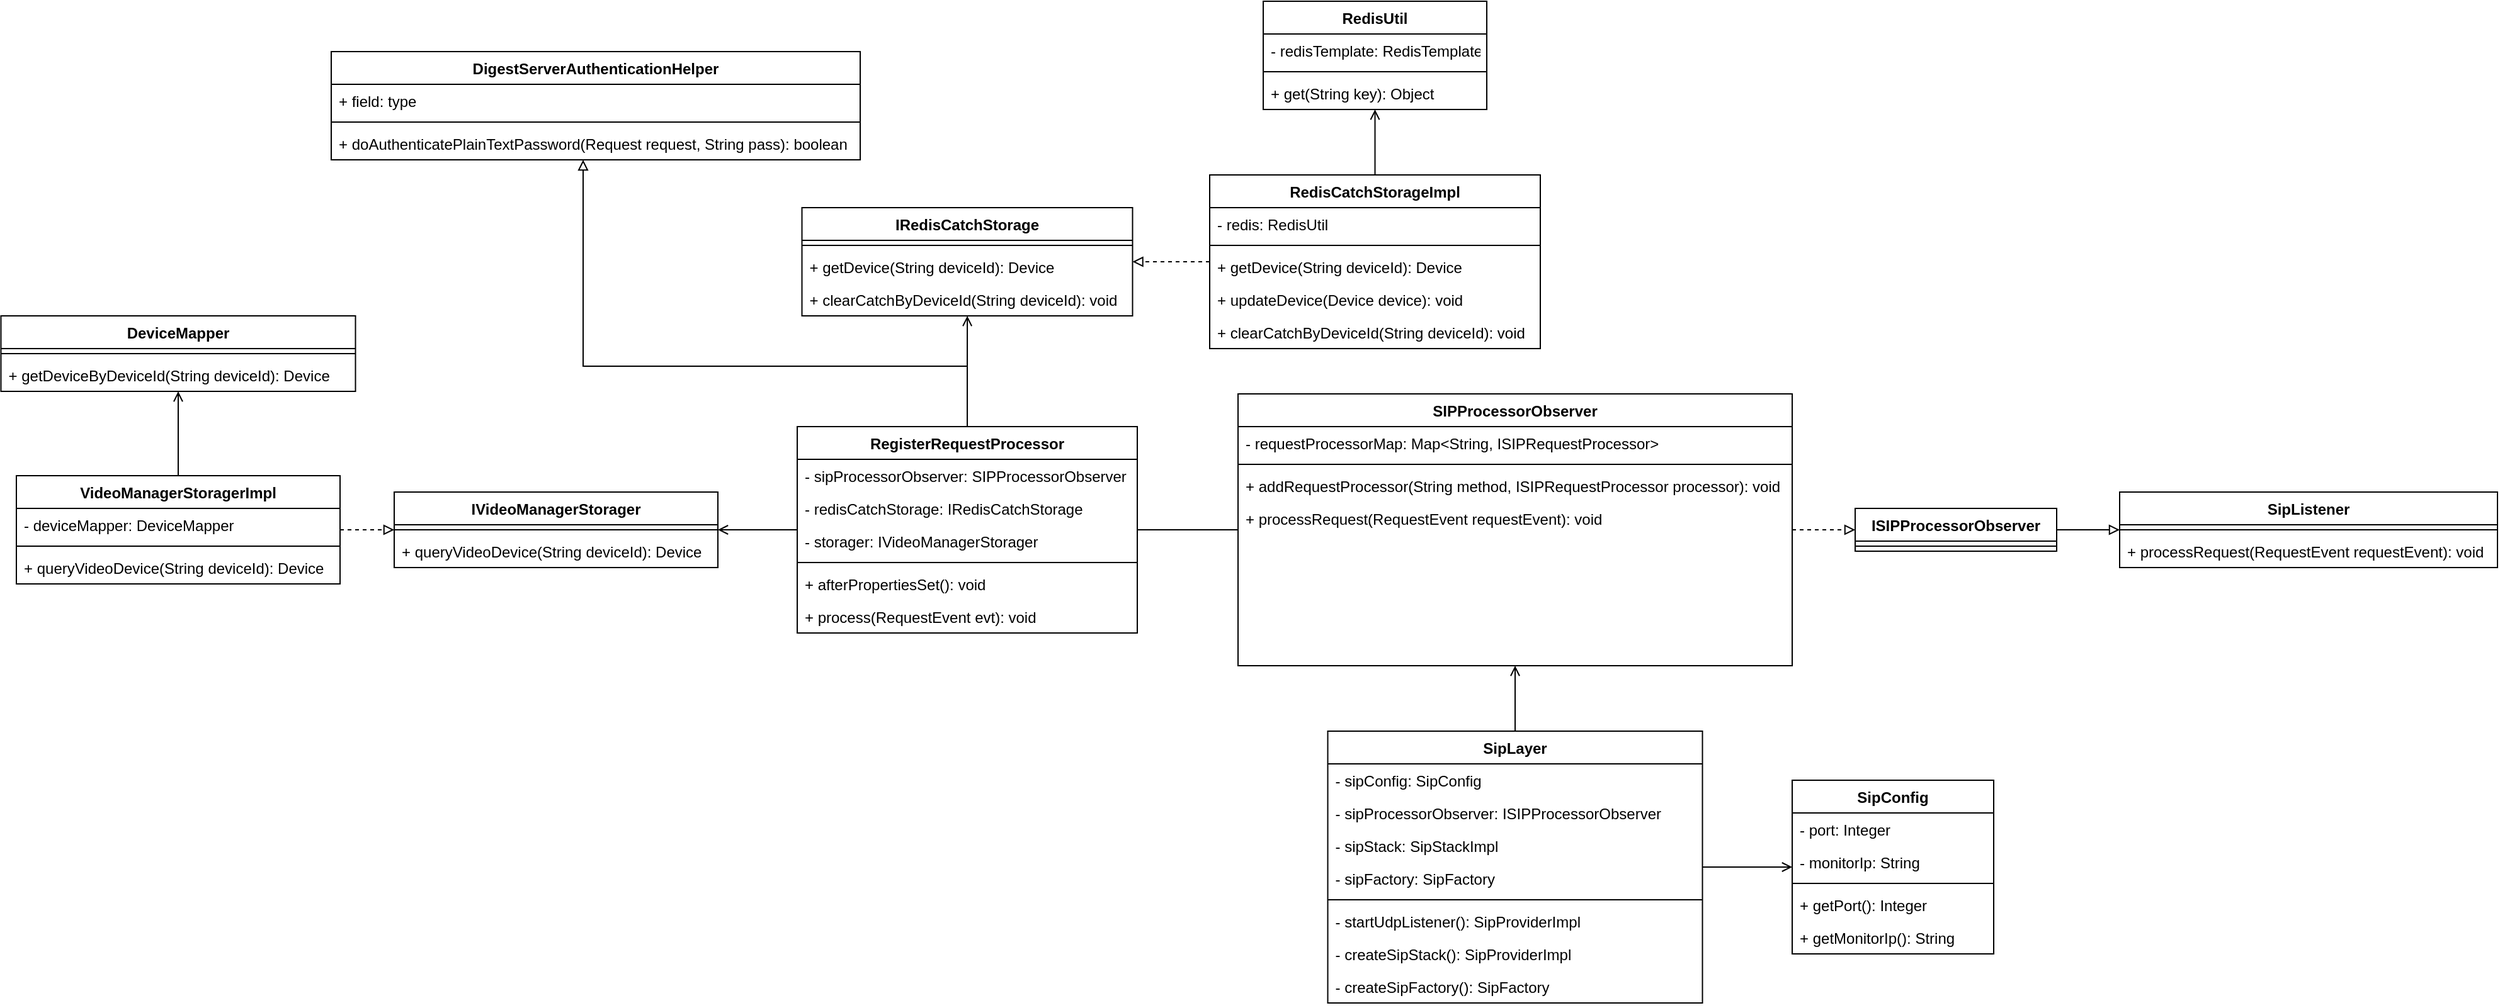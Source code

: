<mxfile version="17.4.6" type="github">
  <diagram id="C5RBs43oDa-KdzZeNtuy" name="Page-1">
    <mxGraphModel dx="2858" dy="1133" grid="1" gridSize="10" guides="1" tooltips="1" connect="1" arrows="1" fold="1" page="1" pageScale="1" pageWidth="827" pageHeight="1169" math="0" shadow="0">
      <root>
        <mxCell id="WIyWlLk6GJQsqaUBKTNV-0" />
        <mxCell id="WIyWlLk6GJQsqaUBKTNV-1" parent="WIyWlLk6GJQsqaUBKTNV-0" />
        <mxCell id="D6CzbZ3rq5XKeNRT8dIp-10" value="" style="rounded=0;orthogonalLoop=1;jettySize=auto;html=1;endArrow=none;endFill=0;" parent="WIyWlLk6GJQsqaUBKTNV-1" source="zkfFHV4jXpPFQw0GAbJ--6" target="zkfFHV4jXpPFQw0GAbJ--17" edge="1">
          <mxGeometry relative="1" as="geometry">
            <mxPoint x="500" y="449" as="targetPoint" />
          </mxGeometry>
        </mxCell>
        <mxCell id="8l0POw9a9XN2v9vfxGmJ-6" value="" style="edgeStyle=orthogonalEdgeStyle;rounded=0;orthogonalLoop=1;jettySize=auto;html=1;endArrow=open;endFill=0;" edge="1" parent="WIyWlLk6GJQsqaUBKTNV-1" source="zkfFHV4jXpPFQw0GAbJ--6" target="8l0POw9a9XN2v9vfxGmJ-1">
          <mxGeometry relative="1" as="geometry">
            <mxPoint x="165" y="260" as="targetPoint" />
          </mxGeometry>
        </mxCell>
        <mxCell id="8l0POw9a9XN2v9vfxGmJ-22" value="" style="edgeStyle=none;rounded=0;orthogonalLoop=1;jettySize=auto;html=1;endArrow=open;endFill=0;" edge="1" parent="WIyWlLk6GJQsqaUBKTNV-1" source="zkfFHV4jXpPFQw0GAbJ--6" target="8l0POw9a9XN2v9vfxGmJ-23">
          <mxGeometry relative="1" as="geometry">
            <mxPoint x="-128" y="438" as="targetPoint" />
          </mxGeometry>
        </mxCell>
        <mxCell id="8l0POw9a9XN2v9vfxGmJ-54" value="" style="rounded=0;orthogonalLoop=1;jettySize=auto;html=1;endArrow=block;endFill=0;edgeStyle=orthogonalEdgeStyle;" edge="1" parent="WIyWlLk6GJQsqaUBKTNV-1" source="zkfFHV4jXpPFQw0GAbJ--6" target="8l0POw9a9XN2v9vfxGmJ-50">
          <mxGeometry relative="1" as="geometry">
            <mxPoint x="-120" y="210" as="targetPoint" />
            <Array as="points">
              <mxPoint x="165" y="320" />
              <mxPoint x="-140" y="320" />
            </Array>
          </mxGeometry>
        </mxCell>
        <mxCell id="zkfFHV4jXpPFQw0GAbJ--6" value="RegisterRequestProcessor" style="swimlane;fontStyle=1;align=center;verticalAlign=top;childLayout=stackLayout;horizontal=1;startSize=26;horizontalStack=0;resizeParent=1;resizeLast=0;collapsible=1;marginBottom=0;rounded=0;shadow=0;strokeWidth=1;" parent="WIyWlLk6GJQsqaUBKTNV-1" vertex="1">
          <mxGeometry x="30" y="368" width="270" height="164" as="geometry">
            <mxRectangle x="130" y="380" width="160" height="26" as="alternateBounds" />
          </mxGeometry>
        </mxCell>
        <mxCell id="zkfFHV4jXpPFQw0GAbJ--7" value="- sipProcessorObserver: SIPProcessorObserver" style="text;align=left;verticalAlign=top;spacingLeft=4;spacingRight=4;overflow=hidden;rotatable=0;points=[[0,0.5],[1,0.5]];portConstraint=eastwest;" parent="zkfFHV4jXpPFQw0GAbJ--6" vertex="1">
          <mxGeometry y="26" width="270" height="26" as="geometry" />
        </mxCell>
        <mxCell id="8l0POw9a9XN2v9vfxGmJ-0" value="- redisCatchStorage: IRedisCatchStorage" style="text;align=left;verticalAlign=top;spacingLeft=4;spacingRight=4;overflow=hidden;rotatable=0;points=[[0,0.5],[1,0.5]];portConstraint=eastwest;" vertex="1" parent="zkfFHV4jXpPFQw0GAbJ--6">
          <mxGeometry y="52" width="270" height="26" as="geometry" />
        </mxCell>
        <mxCell id="8l0POw9a9XN2v9vfxGmJ-29" value="- storager: IVideoManagerStorager" style="text;align=left;verticalAlign=top;spacingLeft=4;spacingRight=4;overflow=hidden;rotatable=0;points=[[0,0.5],[1,0.5]];portConstraint=eastwest;" vertex="1" parent="zkfFHV4jXpPFQw0GAbJ--6">
          <mxGeometry y="78" width="270" height="26" as="geometry" />
        </mxCell>
        <mxCell id="zkfFHV4jXpPFQw0GAbJ--9" value="" style="line;html=1;strokeWidth=1;align=left;verticalAlign=middle;spacingTop=-1;spacingLeft=3;spacingRight=3;rotatable=0;labelPosition=right;points=[];portConstraint=eastwest;" parent="zkfFHV4jXpPFQw0GAbJ--6" vertex="1">
          <mxGeometry y="104" width="270" height="8" as="geometry" />
        </mxCell>
        <mxCell id="zkfFHV4jXpPFQw0GAbJ--11" value="+ afterPropertiesSet(): void" style="text;align=left;verticalAlign=top;spacingLeft=4;spacingRight=4;overflow=hidden;rotatable=0;points=[[0,0.5],[1,0.5]];portConstraint=eastwest;" parent="zkfFHV4jXpPFQw0GAbJ--6" vertex="1">
          <mxGeometry y="112" width="270" height="26" as="geometry" />
        </mxCell>
        <mxCell id="D6CzbZ3rq5XKeNRT8dIp-11" value="+ process(RequestEvent evt): void" style="text;align=left;verticalAlign=top;spacingLeft=4;spacingRight=4;overflow=hidden;rotatable=0;points=[[0,0.5],[1,0.5]];portConstraint=eastwest;" parent="zkfFHV4jXpPFQw0GAbJ--6" vertex="1">
          <mxGeometry y="138" width="270" height="26" as="geometry" />
        </mxCell>
        <mxCell id="D6CzbZ3rq5XKeNRT8dIp-21" value="" style="edgeStyle=none;rounded=0;orthogonalLoop=1;jettySize=auto;html=1;endArrow=block;endFill=0;dashed=1;" parent="WIyWlLk6GJQsqaUBKTNV-1" source="zkfFHV4jXpPFQw0GAbJ--17" target="D6CzbZ3rq5XKeNRT8dIp-44" edge="1">
          <mxGeometry relative="1" as="geometry">
            <mxPoint x="890" y="450" as="targetPoint" />
          </mxGeometry>
        </mxCell>
        <mxCell id="zkfFHV4jXpPFQw0GAbJ--17" value="SIPProcessorObserver" style="swimlane;fontStyle=1;align=center;verticalAlign=top;childLayout=stackLayout;horizontal=1;startSize=26;horizontalStack=0;resizeParent=1;resizeLast=0;collapsible=1;marginBottom=0;rounded=0;shadow=0;strokeWidth=1;" parent="WIyWlLk6GJQsqaUBKTNV-1" vertex="1">
          <mxGeometry x="380" y="342" width="440" height="216" as="geometry">
            <mxRectangle x="550" y="140" width="160" height="26" as="alternateBounds" />
          </mxGeometry>
        </mxCell>
        <mxCell id="zkfFHV4jXpPFQw0GAbJ--18" value="- requestProcessorMap: Map&lt;String, ISIPRequestProcessor&gt;" style="text;align=left;verticalAlign=top;spacingLeft=4;spacingRight=4;overflow=hidden;rotatable=0;points=[[0,0.5],[1,0.5]];portConstraint=eastwest;" parent="zkfFHV4jXpPFQw0GAbJ--17" vertex="1">
          <mxGeometry y="26" width="440" height="26" as="geometry" />
        </mxCell>
        <mxCell id="zkfFHV4jXpPFQw0GAbJ--23" value="" style="line;html=1;strokeWidth=1;align=left;verticalAlign=middle;spacingTop=-1;spacingLeft=3;spacingRight=3;rotatable=0;labelPosition=right;points=[];portConstraint=eastwest;" parent="zkfFHV4jXpPFQw0GAbJ--17" vertex="1">
          <mxGeometry y="52" width="440" height="8" as="geometry" />
        </mxCell>
        <mxCell id="zkfFHV4jXpPFQw0GAbJ--24" value="+ addRequestProcessor(String method, ISIPRequestProcessor processor): void" style="text;align=left;verticalAlign=top;spacingLeft=4;spacingRight=4;overflow=hidden;rotatable=0;points=[[0,0.5],[1,0.5]];portConstraint=eastwest;" parent="zkfFHV4jXpPFQw0GAbJ--17" vertex="1">
          <mxGeometry y="60" width="440" height="26" as="geometry" />
        </mxCell>
        <mxCell id="D6CzbZ3rq5XKeNRT8dIp-15" value="+ processRequest(RequestEvent requestEvent): void" style="text;align=left;verticalAlign=top;spacingLeft=4;spacingRight=4;overflow=hidden;rotatable=0;points=[[0,0.5],[1,0.5]];portConstraint=eastwest;" parent="zkfFHV4jXpPFQw0GAbJ--17" vertex="1">
          <mxGeometry y="86" width="440" height="26" as="geometry" />
        </mxCell>
        <mxCell id="D6CzbZ3rq5XKeNRT8dIp-24" value="" style="edgeStyle=none;rounded=0;orthogonalLoop=1;jettySize=auto;html=1;endArrow=block;endFill=0;" parent="WIyWlLk6GJQsqaUBKTNV-1" source="D6CzbZ3rq5XKeNRT8dIp-44" target="D6CzbZ3rq5XKeNRT8dIp-33" edge="1">
          <mxGeometry relative="1" as="geometry">
            <mxPoint x="1090" y="549" as="sourcePoint" />
            <mxPoint x="1230" y="450" as="targetPoint" />
          </mxGeometry>
        </mxCell>
        <mxCell id="D6CzbZ3rq5XKeNRT8dIp-33" value="SipListener" style="swimlane;fontStyle=1;align=center;verticalAlign=top;childLayout=stackLayout;horizontal=1;startSize=26;horizontalStack=0;resizeParent=1;resizeParentMax=0;resizeLast=0;collapsible=1;marginBottom=0;" parent="WIyWlLk6GJQsqaUBKTNV-1" vertex="1">
          <mxGeometry x="1080" y="420" width="300" height="60" as="geometry" />
        </mxCell>
        <mxCell id="D6CzbZ3rq5XKeNRT8dIp-35" value="" style="line;strokeWidth=1;fillColor=none;align=left;verticalAlign=middle;spacingTop=-1;spacingLeft=3;spacingRight=3;rotatable=0;labelPosition=right;points=[];portConstraint=eastwest;" parent="D6CzbZ3rq5XKeNRT8dIp-33" vertex="1">
          <mxGeometry y="26" width="300" height="8" as="geometry" />
        </mxCell>
        <mxCell id="D6CzbZ3rq5XKeNRT8dIp-36" value="+ processRequest(RequestEvent requestEvent): void" style="text;strokeColor=none;fillColor=none;align=left;verticalAlign=top;spacingLeft=4;spacingRight=4;overflow=hidden;rotatable=0;points=[[0,0.5],[1,0.5]];portConstraint=eastwest;" parent="D6CzbZ3rq5XKeNRT8dIp-33" vertex="1">
          <mxGeometry y="34" width="300" height="26" as="geometry" />
        </mxCell>
        <mxCell id="D6CzbZ3rq5XKeNRT8dIp-44" value="ISIPProcessorObserver" style="swimlane;fontStyle=1;align=center;verticalAlign=top;childLayout=stackLayout;horizontal=1;startSize=26;horizontalStack=0;resizeParent=1;resizeParentMax=0;resizeLast=0;collapsible=1;marginBottom=0;" parent="WIyWlLk6GJQsqaUBKTNV-1" vertex="1">
          <mxGeometry x="870" y="433" width="160" height="34" as="geometry" />
        </mxCell>
        <mxCell id="D6CzbZ3rq5XKeNRT8dIp-46" value="" style="line;strokeWidth=1;fillColor=none;align=left;verticalAlign=middle;spacingTop=-1;spacingLeft=3;spacingRight=3;rotatable=0;labelPosition=right;points=[];portConstraint=eastwest;" parent="D6CzbZ3rq5XKeNRT8dIp-44" vertex="1">
          <mxGeometry y="26" width="160" height="8" as="geometry" />
        </mxCell>
        <mxCell id="vsLsCilXO2FwELSgvoOJ-0" value="" style="rounded=0;orthogonalLoop=1;jettySize=auto;html=1;endArrow=open;endFill=0;entryX=0.5;entryY=1;entryDx=0;entryDy=0;exitX=0.5;exitY=0;exitDx=0;exitDy=0;" parent="WIyWlLk6GJQsqaUBKTNV-1" source="vsLsCilXO2FwELSgvoOJ-1" target="zkfFHV4jXpPFQw0GAbJ--17" edge="1">
          <mxGeometry relative="1" as="geometry">
            <mxPoint x="599.5" y="620" as="targetPoint" />
            <mxPoint x="600" y="640" as="sourcePoint" />
          </mxGeometry>
        </mxCell>
        <mxCell id="vsLsCilXO2FwELSgvoOJ-1" value="SipLayer" style="swimlane;fontStyle=1;align=center;verticalAlign=top;childLayout=stackLayout;horizontal=1;startSize=26;horizontalStack=0;resizeParent=1;resizeParentMax=0;resizeLast=0;collapsible=1;marginBottom=0;" parent="WIyWlLk6GJQsqaUBKTNV-1" vertex="1">
          <mxGeometry x="451.25" y="610" width="297.5" height="216" as="geometry">
            <mxRectangle x="462.5" y="610" width="80" height="26" as="alternateBounds" />
          </mxGeometry>
        </mxCell>
        <mxCell id="vsLsCilXO2FwELSgvoOJ-7" value="- sipConfig: SipConfig" style="text;align=left;verticalAlign=top;spacingLeft=4;spacingRight=4;overflow=hidden;rotatable=0;points=[[0,0.5],[1,0.5]];portConstraint=eastwest;" parent="vsLsCilXO2FwELSgvoOJ-1" vertex="1">
          <mxGeometry y="26" width="297.5" height="26" as="geometry" />
        </mxCell>
        <mxCell id="vsLsCilXO2FwELSgvoOJ-2" value="- sipProcessorObserver: ISIPProcessorObserver" style="text;strokeColor=none;fillColor=none;align=left;verticalAlign=top;spacingLeft=4;spacingRight=4;overflow=hidden;rotatable=0;points=[[0,0.5],[1,0.5]];portConstraint=eastwest;" parent="vsLsCilXO2FwELSgvoOJ-1" vertex="1">
          <mxGeometry y="52" width="297.5" height="26" as="geometry" />
        </mxCell>
        <mxCell id="vsLsCilXO2FwELSgvoOJ-16" value="- sipStack: SipStackImpl" style="text;strokeColor=none;fillColor=none;align=left;verticalAlign=top;spacingLeft=4;spacingRight=4;overflow=hidden;rotatable=0;points=[[0,0.5],[1,0.5]];portConstraint=eastwest;" parent="vsLsCilXO2FwELSgvoOJ-1" vertex="1">
          <mxGeometry y="78" width="297.5" height="26" as="geometry" />
        </mxCell>
        <mxCell id="vsLsCilXO2FwELSgvoOJ-18" value="- sipFactory: SipFactory" style="text;strokeColor=none;fillColor=none;align=left;verticalAlign=top;spacingLeft=4;spacingRight=4;overflow=hidden;rotatable=0;points=[[0,0.5],[1,0.5]];portConstraint=eastwest;" parent="vsLsCilXO2FwELSgvoOJ-1" vertex="1">
          <mxGeometry y="104" width="297.5" height="26" as="geometry" />
        </mxCell>
        <mxCell id="vsLsCilXO2FwELSgvoOJ-3" value="" style="line;strokeWidth=1;fillColor=none;align=left;verticalAlign=middle;spacingTop=-1;spacingLeft=3;spacingRight=3;rotatable=0;labelPosition=right;points=[];portConstraint=eastwest;" parent="vsLsCilXO2FwELSgvoOJ-1" vertex="1">
          <mxGeometry y="130" width="297.5" height="8" as="geometry" />
        </mxCell>
        <mxCell id="vsLsCilXO2FwELSgvoOJ-4" value="- startUdpListener(): SipProviderImpl" style="text;strokeColor=none;fillColor=none;align=left;verticalAlign=top;spacingLeft=4;spacingRight=4;overflow=hidden;rotatable=0;points=[[0,0.5],[1,0.5]];portConstraint=eastwest;" parent="vsLsCilXO2FwELSgvoOJ-1" vertex="1">
          <mxGeometry y="138" width="297.5" height="26" as="geometry" />
        </mxCell>
        <mxCell id="vsLsCilXO2FwELSgvoOJ-15" value="- createSipStack(): SipProviderImpl" style="text;strokeColor=none;fillColor=none;align=left;verticalAlign=top;spacingLeft=4;spacingRight=4;overflow=hidden;rotatable=0;points=[[0,0.5],[1,0.5]];portConstraint=eastwest;" parent="vsLsCilXO2FwELSgvoOJ-1" vertex="1">
          <mxGeometry y="164" width="297.5" height="26" as="geometry" />
        </mxCell>
        <mxCell id="vsLsCilXO2FwELSgvoOJ-17" value="- createSipFactory(): SipFactory" style="text;strokeColor=none;fillColor=none;align=left;verticalAlign=top;spacingLeft=4;spacingRight=4;overflow=hidden;rotatable=0;points=[[0,0.5],[1,0.5]];portConstraint=eastwest;" parent="vsLsCilXO2FwELSgvoOJ-1" vertex="1">
          <mxGeometry y="190" width="297.5" height="26" as="geometry" />
        </mxCell>
        <mxCell id="vsLsCilXO2FwELSgvoOJ-8" value="" style="rounded=0;orthogonalLoop=1;jettySize=auto;html=1;endArrow=open;endFill=0;" parent="WIyWlLk6GJQsqaUBKTNV-1" source="vsLsCilXO2FwELSgvoOJ-1" target="vsLsCilXO2FwELSgvoOJ-9" edge="1">
          <mxGeometry relative="1" as="geometry">
            <mxPoint x="810" y="667" as="targetPoint" />
            <mxPoint x="780" y="666.5" as="sourcePoint" />
          </mxGeometry>
        </mxCell>
        <mxCell id="vsLsCilXO2FwELSgvoOJ-9" value="SipConfig" style="swimlane;fontStyle=1;align=center;verticalAlign=top;childLayout=stackLayout;horizontal=1;startSize=26;horizontalStack=0;resizeParent=1;resizeParentMax=0;resizeLast=0;collapsible=1;marginBottom=0;" parent="WIyWlLk6GJQsqaUBKTNV-1" vertex="1">
          <mxGeometry x="820" y="649" width="160" height="138" as="geometry" />
        </mxCell>
        <mxCell id="vsLsCilXO2FwELSgvoOJ-10" value="- port: Integer" style="text;strokeColor=none;fillColor=none;align=left;verticalAlign=top;spacingLeft=4;spacingRight=4;overflow=hidden;rotatable=0;points=[[0,0.5],[1,0.5]];portConstraint=eastwest;" parent="vsLsCilXO2FwELSgvoOJ-9" vertex="1">
          <mxGeometry y="26" width="160" height="26" as="geometry" />
        </mxCell>
        <mxCell id="vsLsCilXO2FwELSgvoOJ-14" value="- monitorIp: String" style="text;strokeColor=none;fillColor=none;align=left;verticalAlign=top;spacingLeft=4;spacingRight=4;overflow=hidden;rotatable=0;points=[[0,0.5],[1,0.5]];portConstraint=eastwest;" parent="vsLsCilXO2FwELSgvoOJ-9" vertex="1">
          <mxGeometry y="52" width="160" height="26" as="geometry" />
        </mxCell>
        <mxCell id="vsLsCilXO2FwELSgvoOJ-11" value="" style="line;strokeWidth=1;fillColor=none;align=left;verticalAlign=middle;spacingTop=-1;spacingLeft=3;spacingRight=3;rotatable=0;labelPosition=right;points=[];portConstraint=eastwest;" parent="vsLsCilXO2FwELSgvoOJ-9" vertex="1">
          <mxGeometry y="78" width="160" height="8" as="geometry" />
        </mxCell>
        <mxCell id="vsLsCilXO2FwELSgvoOJ-12" value="+ getPort(): Integer" style="text;strokeColor=none;fillColor=none;align=left;verticalAlign=top;spacingLeft=4;spacingRight=4;overflow=hidden;rotatable=0;points=[[0,0.5],[1,0.5]];portConstraint=eastwest;" parent="vsLsCilXO2FwELSgvoOJ-9" vertex="1">
          <mxGeometry y="86" width="160" height="26" as="geometry" />
        </mxCell>
        <mxCell id="vsLsCilXO2FwELSgvoOJ-13" value="+ getMonitorIp(): String" style="text;strokeColor=none;fillColor=none;align=left;verticalAlign=top;spacingLeft=4;spacingRight=4;overflow=hidden;rotatable=0;points=[[0,0.5],[1,0.5]];portConstraint=eastwest;" parent="vsLsCilXO2FwELSgvoOJ-9" vertex="1">
          <mxGeometry y="112" width="160" height="26" as="geometry" />
        </mxCell>
        <mxCell id="8l0POw9a9XN2v9vfxGmJ-1" value="IRedisCatchStorage" style="swimlane;fontStyle=1;align=center;verticalAlign=top;childLayout=stackLayout;horizontal=1;startSize=26;horizontalStack=0;resizeParent=1;resizeParentMax=0;resizeLast=0;collapsible=1;marginBottom=0;" vertex="1" parent="WIyWlLk6GJQsqaUBKTNV-1">
          <mxGeometry x="33.75" y="194" width="262.5" height="86" as="geometry" />
        </mxCell>
        <mxCell id="8l0POw9a9XN2v9vfxGmJ-3" value="" style="line;strokeWidth=1;fillColor=none;align=left;verticalAlign=middle;spacingTop=-1;spacingLeft=3;spacingRight=3;rotatable=0;labelPosition=right;points=[];portConstraint=eastwest;" vertex="1" parent="8l0POw9a9XN2v9vfxGmJ-1">
          <mxGeometry y="26" width="262.5" height="8" as="geometry" />
        </mxCell>
        <mxCell id="8l0POw9a9XN2v9vfxGmJ-4" value="+ getDevice(String deviceId): Device" style="text;strokeColor=none;fillColor=none;align=left;verticalAlign=top;spacingLeft=4;spacingRight=4;overflow=hidden;rotatable=0;points=[[0,0.5],[1,0.5]];portConstraint=eastwest;" vertex="1" parent="8l0POw9a9XN2v9vfxGmJ-1">
          <mxGeometry y="34" width="262.5" height="26" as="geometry" />
        </mxCell>
        <mxCell id="8l0POw9a9XN2v9vfxGmJ-47" value="+ clearCatchByDeviceId(String deviceId): void" style="text;strokeColor=none;fillColor=none;align=left;verticalAlign=top;spacingLeft=4;spacingRight=4;overflow=hidden;rotatable=0;points=[[0,0.5],[1,0.5]];portConstraint=eastwest;" vertex="1" parent="8l0POw9a9XN2v9vfxGmJ-1">
          <mxGeometry y="60" width="262.5" height="26" as="geometry" />
        </mxCell>
        <mxCell id="8l0POw9a9XN2v9vfxGmJ-13" value="" style="edgeStyle=none;rounded=0;orthogonalLoop=1;jettySize=auto;html=1;endArrow=open;endFill=0;" edge="1" parent="WIyWlLk6GJQsqaUBKTNV-1" source="8l0POw9a9XN2v9vfxGmJ-7" target="8l0POw9a9XN2v9vfxGmJ-14">
          <mxGeometry relative="1" as="geometry">
            <mxPoint x="455" y="170" as="targetPoint" />
          </mxGeometry>
        </mxCell>
        <mxCell id="8l0POw9a9XN2v9vfxGmJ-7" value="RedisCatchStorageImpl" style="swimlane;fontStyle=1;align=center;verticalAlign=top;childLayout=stackLayout;horizontal=1;startSize=26;horizontalStack=0;resizeParent=1;resizeParentMax=0;resizeLast=0;collapsible=1;marginBottom=0;" vertex="1" parent="WIyWlLk6GJQsqaUBKTNV-1">
          <mxGeometry x="357.5" y="168" width="262.5" height="138" as="geometry" />
        </mxCell>
        <mxCell id="8l0POw9a9XN2v9vfxGmJ-8" value="- redis: RedisUtil" style="text;strokeColor=none;fillColor=none;align=left;verticalAlign=top;spacingLeft=4;spacingRight=4;overflow=hidden;rotatable=0;points=[[0,0.5],[1,0.5]];portConstraint=eastwest;" vertex="1" parent="8l0POw9a9XN2v9vfxGmJ-7">
          <mxGeometry y="26" width="262.5" height="26" as="geometry" />
        </mxCell>
        <mxCell id="8l0POw9a9XN2v9vfxGmJ-9" value="" style="line;strokeWidth=1;fillColor=none;align=left;verticalAlign=middle;spacingTop=-1;spacingLeft=3;spacingRight=3;rotatable=0;labelPosition=right;points=[];portConstraint=eastwest;" vertex="1" parent="8l0POw9a9XN2v9vfxGmJ-7">
          <mxGeometry y="52" width="262.5" height="8" as="geometry" />
        </mxCell>
        <mxCell id="8l0POw9a9XN2v9vfxGmJ-10" value="+ getDevice(String deviceId): Device" style="text;strokeColor=none;fillColor=none;align=left;verticalAlign=top;spacingLeft=4;spacingRight=4;overflow=hidden;rotatable=0;points=[[0,0.5],[1,0.5]];portConstraint=eastwest;" vertex="1" parent="8l0POw9a9XN2v9vfxGmJ-7">
          <mxGeometry y="60" width="262.5" height="26" as="geometry" />
        </mxCell>
        <mxCell id="8l0POw9a9XN2v9vfxGmJ-18" value="+ updateDevice(Device device): void" style="text;strokeColor=none;fillColor=none;align=left;verticalAlign=top;spacingLeft=4;spacingRight=4;overflow=hidden;rotatable=0;points=[[0,0.5],[1,0.5]];portConstraint=eastwest;" vertex="1" parent="8l0POw9a9XN2v9vfxGmJ-7">
          <mxGeometry y="86" width="262.5" height="26" as="geometry" />
        </mxCell>
        <mxCell id="8l0POw9a9XN2v9vfxGmJ-48" value="+ clearCatchByDeviceId(String deviceId): void" style="text;strokeColor=none;fillColor=none;align=left;verticalAlign=top;spacingLeft=4;spacingRight=4;overflow=hidden;rotatable=0;points=[[0,0.5],[1,0.5]];portConstraint=eastwest;" vertex="1" parent="8l0POw9a9XN2v9vfxGmJ-7">
          <mxGeometry y="112" width="262.5" height="26" as="geometry" />
        </mxCell>
        <mxCell id="8l0POw9a9XN2v9vfxGmJ-11" style="rounded=0;orthogonalLoop=1;jettySize=auto;html=1;endArrow=block;endFill=0;dashed=1;" edge="1" parent="WIyWlLk6GJQsqaUBKTNV-1" source="8l0POw9a9XN2v9vfxGmJ-7" target="8l0POw9a9XN2v9vfxGmJ-1">
          <mxGeometry relative="1" as="geometry">
            <mxPoint x="300" y="253" as="sourcePoint" />
            <mxPoint x="270" y="269" as="targetPoint" />
          </mxGeometry>
        </mxCell>
        <mxCell id="8l0POw9a9XN2v9vfxGmJ-14" value="RedisUtil" style="swimlane;fontStyle=1;align=center;verticalAlign=top;childLayout=stackLayout;horizontal=1;startSize=26;horizontalStack=0;resizeParent=1;resizeParentMax=0;resizeLast=0;collapsible=1;marginBottom=0;" vertex="1" parent="WIyWlLk6GJQsqaUBKTNV-1">
          <mxGeometry x="400" y="30" width="177.5" height="86" as="geometry" />
        </mxCell>
        <mxCell id="8l0POw9a9XN2v9vfxGmJ-15" value="- redisTemplate: RedisTemplate" style="text;strokeColor=none;fillColor=none;align=left;verticalAlign=top;spacingLeft=4;spacingRight=4;overflow=hidden;rotatable=0;points=[[0,0.5],[1,0.5]];portConstraint=eastwest;" vertex="1" parent="8l0POw9a9XN2v9vfxGmJ-14">
          <mxGeometry y="26" width="177.5" height="26" as="geometry" />
        </mxCell>
        <mxCell id="8l0POw9a9XN2v9vfxGmJ-16" value="" style="line;strokeWidth=1;fillColor=none;align=left;verticalAlign=middle;spacingTop=-1;spacingLeft=3;spacingRight=3;rotatable=0;labelPosition=right;points=[];portConstraint=eastwest;" vertex="1" parent="8l0POw9a9XN2v9vfxGmJ-14">
          <mxGeometry y="52" width="177.5" height="8" as="geometry" />
        </mxCell>
        <mxCell id="8l0POw9a9XN2v9vfxGmJ-17" value="+ get(String key): Object" style="text;strokeColor=none;fillColor=none;align=left;verticalAlign=top;spacingLeft=4;spacingRight=4;overflow=hidden;rotatable=0;points=[[0,0.5],[1,0.5]];portConstraint=eastwest;" vertex="1" parent="8l0POw9a9XN2v9vfxGmJ-14">
          <mxGeometry y="60" width="177.5" height="26" as="geometry" />
        </mxCell>
        <mxCell id="8l0POw9a9XN2v9vfxGmJ-23" value="IVideoManagerStorager" style="swimlane;fontStyle=1;align=center;verticalAlign=top;childLayout=stackLayout;horizontal=1;startSize=26;horizontalStack=0;resizeParent=1;resizeParentMax=0;resizeLast=0;collapsible=1;marginBottom=0;" vertex="1" parent="WIyWlLk6GJQsqaUBKTNV-1">
          <mxGeometry x="-290" y="420" width="257" height="60" as="geometry" />
        </mxCell>
        <mxCell id="8l0POw9a9XN2v9vfxGmJ-25" value="" style="line;strokeWidth=1;fillColor=none;align=left;verticalAlign=middle;spacingTop=-1;spacingLeft=3;spacingRight=3;rotatable=0;labelPosition=right;points=[];portConstraint=eastwest;" vertex="1" parent="8l0POw9a9XN2v9vfxGmJ-23">
          <mxGeometry y="26" width="257" height="8" as="geometry" />
        </mxCell>
        <mxCell id="8l0POw9a9XN2v9vfxGmJ-26" value="+ queryVideoDevice(String deviceId): Device" style="text;strokeColor=none;fillColor=none;align=left;verticalAlign=top;spacingLeft=4;spacingRight=4;overflow=hidden;rotatable=0;points=[[0,0.5],[1,0.5]];portConstraint=eastwest;" vertex="1" parent="8l0POw9a9XN2v9vfxGmJ-23">
          <mxGeometry y="34" width="257" height="26" as="geometry" />
        </mxCell>
        <mxCell id="8l0POw9a9XN2v9vfxGmJ-33" value="VideoManagerStoragerImpl" style="swimlane;fontStyle=1;align=center;verticalAlign=top;childLayout=stackLayout;horizontal=1;startSize=26;horizontalStack=0;resizeParent=1;resizeParentMax=0;resizeLast=0;collapsible=1;marginBottom=0;" vertex="1" parent="WIyWlLk6GJQsqaUBKTNV-1">
          <mxGeometry x="-590" y="407" width="257" height="86" as="geometry" />
        </mxCell>
        <mxCell id="8l0POw9a9XN2v9vfxGmJ-34" value="- deviceMapper: DeviceMapper" style="text;strokeColor=none;fillColor=none;align=left;verticalAlign=top;spacingLeft=4;spacingRight=4;overflow=hidden;rotatable=0;points=[[0,0.5],[1,0.5]];portConstraint=eastwest;" vertex="1" parent="8l0POw9a9XN2v9vfxGmJ-33">
          <mxGeometry y="26" width="257" height="26" as="geometry" />
        </mxCell>
        <mxCell id="8l0POw9a9XN2v9vfxGmJ-35" value="" style="line;strokeWidth=1;fillColor=none;align=left;verticalAlign=middle;spacingTop=-1;spacingLeft=3;spacingRight=3;rotatable=0;labelPosition=right;points=[];portConstraint=eastwest;" vertex="1" parent="8l0POw9a9XN2v9vfxGmJ-33">
          <mxGeometry y="52" width="257" height="8" as="geometry" />
        </mxCell>
        <mxCell id="8l0POw9a9XN2v9vfxGmJ-36" value="+ queryVideoDevice(String deviceId): Device" style="text;strokeColor=none;fillColor=none;align=left;verticalAlign=top;spacingLeft=4;spacingRight=4;overflow=hidden;rotatable=0;points=[[0,0.5],[1,0.5]];portConstraint=eastwest;" vertex="1" parent="8l0POw9a9XN2v9vfxGmJ-33">
          <mxGeometry y="60" width="257" height="26" as="geometry" />
        </mxCell>
        <mxCell id="8l0POw9a9XN2v9vfxGmJ-37" value="" style="edgeStyle=none;rounded=0;orthogonalLoop=1;jettySize=auto;html=1;endArrow=block;endFill=0;dashed=1;" edge="1" parent="WIyWlLk6GJQsqaUBKTNV-1" source="8l0POw9a9XN2v9vfxGmJ-33" target="8l0POw9a9XN2v9vfxGmJ-23">
          <mxGeometry relative="1" as="geometry">
            <mxPoint x="-200" y="360" as="sourcePoint" />
          </mxGeometry>
        </mxCell>
        <mxCell id="8l0POw9a9XN2v9vfxGmJ-38" value="" style="edgeStyle=none;rounded=0;orthogonalLoop=1;jettySize=auto;html=1;endArrow=open;endFill=0;" edge="1" parent="WIyWlLk6GJQsqaUBKTNV-1" source="8l0POw9a9XN2v9vfxGmJ-33" target="8l0POw9a9XN2v9vfxGmJ-39">
          <mxGeometry relative="1" as="geometry">
            <mxPoint x="-447" y="280" as="sourcePoint" />
            <mxPoint x="-461" y="330" as="targetPoint" />
          </mxGeometry>
        </mxCell>
        <mxCell id="8l0POw9a9XN2v9vfxGmJ-39" value="DeviceMapper" style="swimlane;fontStyle=1;align=center;verticalAlign=top;childLayout=stackLayout;horizontal=1;startSize=26;horizontalStack=0;resizeParent=1;resizeParentMax=0;resizeLast=0;collapsible=1;marginBottom=0;" vertex="1" parent="WIyWlLk6GJQsqaUBKTNV-1">
          <mxGeometry x="-602.25" y="280" width="281.5" height="60" as="geometry" />
        </mxCell>
        <mxCell id="8l0POw9a9XN2v9vfxGmJ-41" value="" style="line;strokeWidth=1;fillColor=none;align=left;verticalAlign=middle;spacingTop=-1;spacingLeft=3;spacingRight=3;rotatable=0;labelPosition=right;points=[];portConstraint=eastwest;" vertex="1" parent="8l0POw9a9XN2v9vfxGmJ-39">
          <mxGeometry y="26" width="281.5" height="8" as="geometry" />
        </mxCell>
        <mxCell id="8l0POw9a9XN2v9vfxGmJ-42" value="+ getDeviceByDeviceId(String deviceId): Device" style="text;strokeColor=none;fillColor=none;align=left;verticalAlign=top;spacingLeft=4;spacingRight=4;overflow=hidden;rotatable=0;points=[[0,0.5],[1,0.5]];portConstraint=eastwest;" vertex="1" parent="8l0POw9a9XN2v9vfxGmJ-39">
          <mxGeometry y="34" width="281.5" height="26" as="geometry" />
        </mxCell>
        <mxCell id="8l0POw9a9XN2v9vfxGmJ-50" value="DigestServerAuthenticationHelper" style="swimlane;fontStyle=1;align=center;verticalAlign=top;childLayout=stackLayout;horizontal=1;startSize=26;horizontalStack=0;resizeParent=1;resizeParentMax=0;resizeLast=0;collapsible=1;marginBottom=0;" vertex="1" parent="WIyWlLk6GJQsqaUBKTNV-1">
          <mxGeometry x="-340" y="70" width="420" height="86" as="geometry" />
        </mxCell>
        <mxCell id="8l0POw9a9XN2v9vfxGmJ-51" value="+ field: type" style="text;strokeColor=none;fillColor=none;align=left;verticalAlign=top;spacingLeft=4;spacingRight=4;overflow=hidden;rotatable=0;points=[[0,0.5],[1,0.5]];portConstraint=eastwest;" vertex="1" parent="8l0POw9a9XN2v9vfxGmJ-50">
          <mxGeometry y="26" width="420" height="26" as="geometry" />
        </mxCell>
        <mxCell id="8l0POw9a9XN2v9vfxGmJ-52" value="" style="line;strokeWidth=1;fillColor=none;align=left;verticalAlign=middle;spacingTop=-1;spacingLeft=3;spacingRight=3;rotatable=0;labelPosition=right;points=[];portConstraint=eastwest;" vertex="1" parent="8l0POw9a9XN2v9vfxGmJ-50">
          <mxGeometry y="52" width="420" height="8" as="geometry" />
        </mxCell>
        <mxCell id="8l0POw9a9XN2v9vfxGmJ-53" value="+ doAuthenticatePlainTextPassword(Request request, String pass): boolean" style="text;strokeColor=none;fillColor=none;align=left;verticalAlign=top;spacingLeft=4;spacingRight=4;overflow=hidden;rotatable=0;points=[[0,0.5],[1,0.5]];portConstraint=eastwest;" vertex="1" parent="8l0POw9a9XN2v9vfxGmJ-50">
          <mxGeometry y="60" width="420" height="26" as="geometry" />
        </mxCell>
      </root>
    </mxGraphModel>
  </diagram>
</mxfile>
